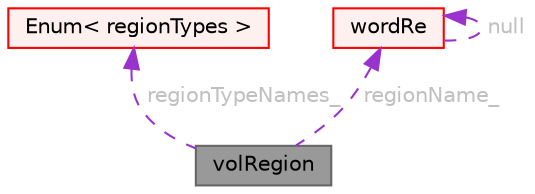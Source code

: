 digraph "volRegion"
{
 // LATEX_PDF_SIZE
  bgcolor="transparent";
  edge [fontname=Helvetica,fontsize=10,labelfontname=Helvetica,labelfontsize=10];
  node [fontname=Helvetica,fontsize=10,shape=box,height=0.2,width=0.4];
  Node1 [id="Node000001",label="volRegion",height=0.2,width=0.4,color="gray40", fillcolor="grey60", style="filled", fontcolor="black",tooltip="Volume (cell) region selection class."];
  Node2 -> Node1 [id="edge1_Node000001_Node000002",dir="back",color="darkorchid3",style="dashed",tooltip=" ",label=" regionTypeNames_",fontcolor="grey" ];
  Node2 [id="Node000002",label="Enum\< regionTypes \>",height=0.2,width=0.4,color="red", fillcolor="#FFF0F0", style="filled",URL="$classFoam_1_1Enum.html",tooltip=" "];
  Node4 -> Node1 [id="edge2_Node000001_Node000004",dir="back",color="darkorchid3",style="dashed",tooltip=" ",label=" regionName_",fontcolor="grey" ];
  Node4 [id="Node000004",label="wordRe",height=0.2,width=0.4,color="red", fillcolor="#FFF0F0", style="filled",URL="$classFoam_1_1wordRe.html",tooltip="A wordRe is a Foam::word, but can contain a regular expression for matching words or strings."];
  Node4 -> Node4 [id="edge3_Node000004_Node000004",dir="back",color="darkorchid3",style="dashed",tooltip=" ",label=" null",fontcolor="grey" ];
}
